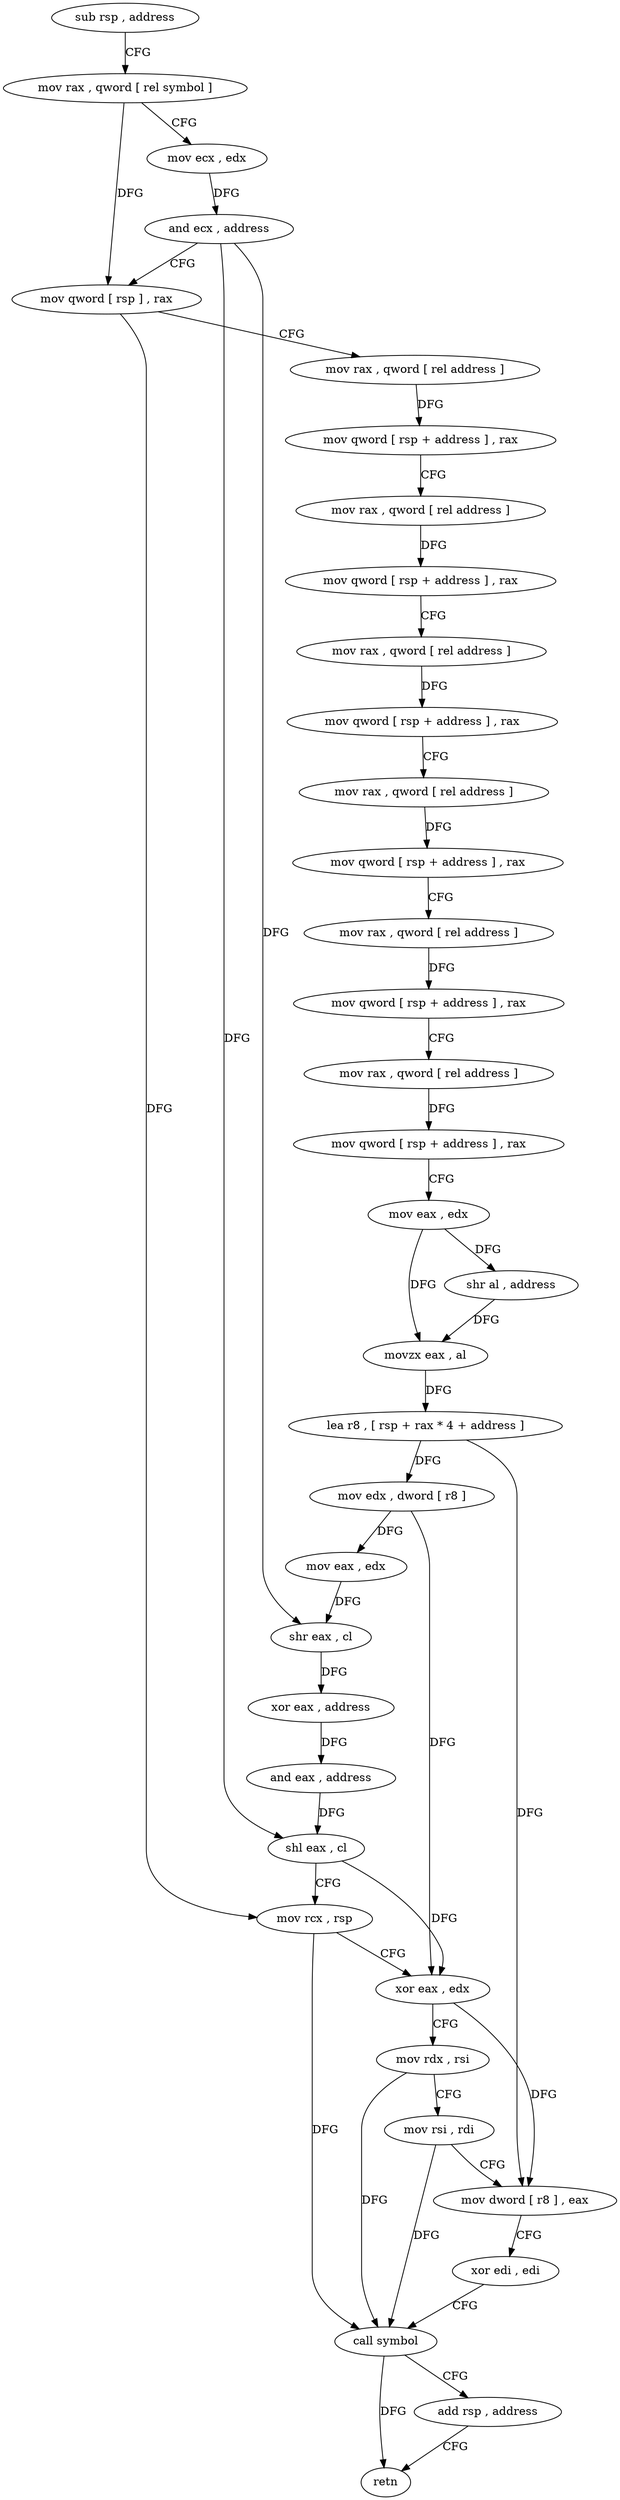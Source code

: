 digraph "func" {
"4320736" [label = "sub rsp , address" ]
"4320740" [label = "mov rax , qword [ rel symbol ]" ]
"4320747" [label = "mov ecx , edx" ]
"4320749" [label = "and ecx , address" ]
"4320752" [label = "mov qword [ rsp ] , rax" ]
"4320756" [label = "mov rax , qword [ rel address ]" ]
"4320763" [label = "mov qword [ rsp + address ] , rax" ]
"4320768" [label = "mov rax , qword [ rel address ]" ]
"4320775" [label = "mov qword [ rsp + address ] , rax" ]
"4320780" [label = "mov rax , qword [ rel address ]" ]
"4320787" [label = "mov qword [ rsp + address ] , rax" ]
"4320792" [label = "mov rax , qword [ rel address ]" ]
"4320799" [label = "mov qword [ rsp + address ] , rax" ]
"4320804" [label = "mov rax , qword [ rel address ]" ]
"4320811" [label = "mov qword [ rsp + address ] , rax" ]
"4320816" [label = "mov rax , qword [ rel address ]" ]
"4320823" [label = "mov qword [ rsp + address ] , rax" ]
"4320828" [label = "mov eax , edx" ]
"4320830" [label = "shr al , address" ]
"4320833" [label = "movzx eax , al" ]
"4320836" [label = "lea r8 , [ rsp + rax * 4 + address ]" ]
"4320841" [label = "mov edx , dword [ r8 ]" ]
"4320844" [label = "mov eax , edx" ]
"4320846" [label = "shr eax , cl" ]
"4320848" [label = "xor eax , address" ]
"4320851" [label = "and eax , address" ]
"4320854" [label = "shl eax , cl" ]
"4320856" [label = "mov rcx , rsp" ]
"4320859" [label = "xor eax , edx" ]
"4320861" [label = "mov rdx , rsi" ]
"4320864" [label = "mov rsi , rdi" ]
"4320867" [label = "mov dword [ r8 ] , eax" ]
"4320870" [label = "xor edi , edi" ]
"4320872" [label = "call symbol" ]
"4320877" [label = "add rsp , address" ]
"4320881" [label = "retn" ]
"4320736" -> "4320740" [ label = "CFG" ]
"4320740" -> "4320747" [ label = "CFG" ]
"4320740" -> "4320752" [ label = "DFG" ]
"4320747" -> "4320749" [ label = "DFG" ]
"4320749" -> "4320752" [ label = "CFG" ]
"4320749" -> "4320846" [ label = "DFG" ]
"4320749" -> "4320854" [ label = "DFG" ]
"4320752" -> "4320756" [ label = "CFG" ]
"4320752" -> "4320856" [ label = "DFG" ]
"4320756" -> "4320763" [ label = "DFG" ]
"4320763" -> "4320768" [ label = "CFG" ]
"4320768" -> "4320775" [ label = "DFG" ]
"4320775" -> "4320780" [ label = "CFG" ]
"4320780" -> "4320787" [ label = "DFG" ]
"4320787" -> "4320792" [ label = "CFG" ]
"4320792" -> "4320799" [ label = "DFG" ]
"4320799" -> "4320804" [ label = "CFG" ]
"4320804" -> "4320811" [ label = "DFG" ]
"4320811" -> "4320816" [ label = "CFG" ]
"4320816" -> "4320823" [ label = "DFG" ]
"4320823" -> "4320828" [ label = "CFG" ]
"4320828" -> "4320830" [ label = "DFG" ]
"4320828" -> "4320833" [ label = "DFG" ]
"4320830" -> "4320833" [ label = "DFG" ]
"4320833" -> "4320836" [ label = "DFG" ]
"4320836" -> "4320841" [ label = "DFG" ]
"4320836" -> "4320867" [ label = "DFG" ]
"4320841" -> "4320844" [ label = "DFG" ]
"4320841" -> "4320859" [ label = "DFG" ]
"4320844" -> "4320846" [ label = "DFG" ]
"4320846" -> "4320848" [ label = "DFG" ]
"4320848" -> "4320851" [ label = "DFG" ]
"4320851" -> "4320854" [ label = "DFG" ]
"4320854" -> "4320856" [ label = "CFG" ]
"4320854" -> "4320859" [ label = "DFG" ]
"4320856" -> "4320859" [ label = "CFG" ]
"4320856" -> "4320872" [ label = "DFG" ]
"4320859" -> "4320861" [ label = "CFG" ]
"4320859" -> "4320867" [ label = "DFG" ]
"4320861" -> "4320864" [ label = "CFG" ]
"4320861" -> "4320872" [ label = "DFG" ]
"4320864" -> "4320867" [ label = "CFG" ]
"4320864" -> "4320872" [ label = "DFG" ]
"4320867" -> "4320870" [ label = "CFG" ]
"4320870" -> "4320872" [ label = "CFG" ]
"4320872" -> "4320877" [ label = "CFG" ]
"4320872" -> "4320881" [ label = "DFG" ]
"4320877" -> "4320881" [ label = "CFG" ]
}
